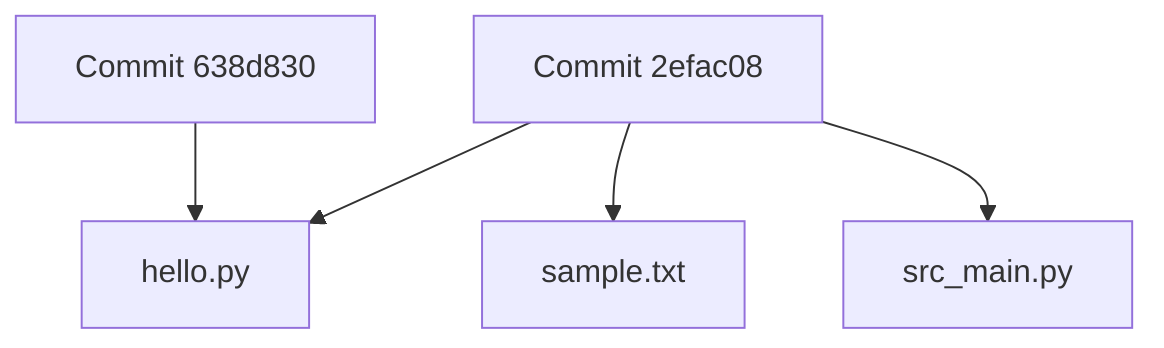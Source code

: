 graph TD
hello.py["hello.py"]
src_main.py["src_main.py"]
2efac08c669a65c439e6529b4fe906d4719aff02["Commit 2efac08"]
638d83011a17f2d983671e73af4ec08da0d6a30d["Commit 638d830"]
sample.txt["sample.txt"]
638d83011a17f2d983671e73af4ec08da0d6a30d --> hello.py
2efac08c669a65c439e6529b4fe906d4719aff02 --> hello.py
2efac08c669a65c439e6529b4fe906d4719aff02 --> sample.txt
2efac08c669a65c439e6529b4fe906d4719aff02 --> src_main.py